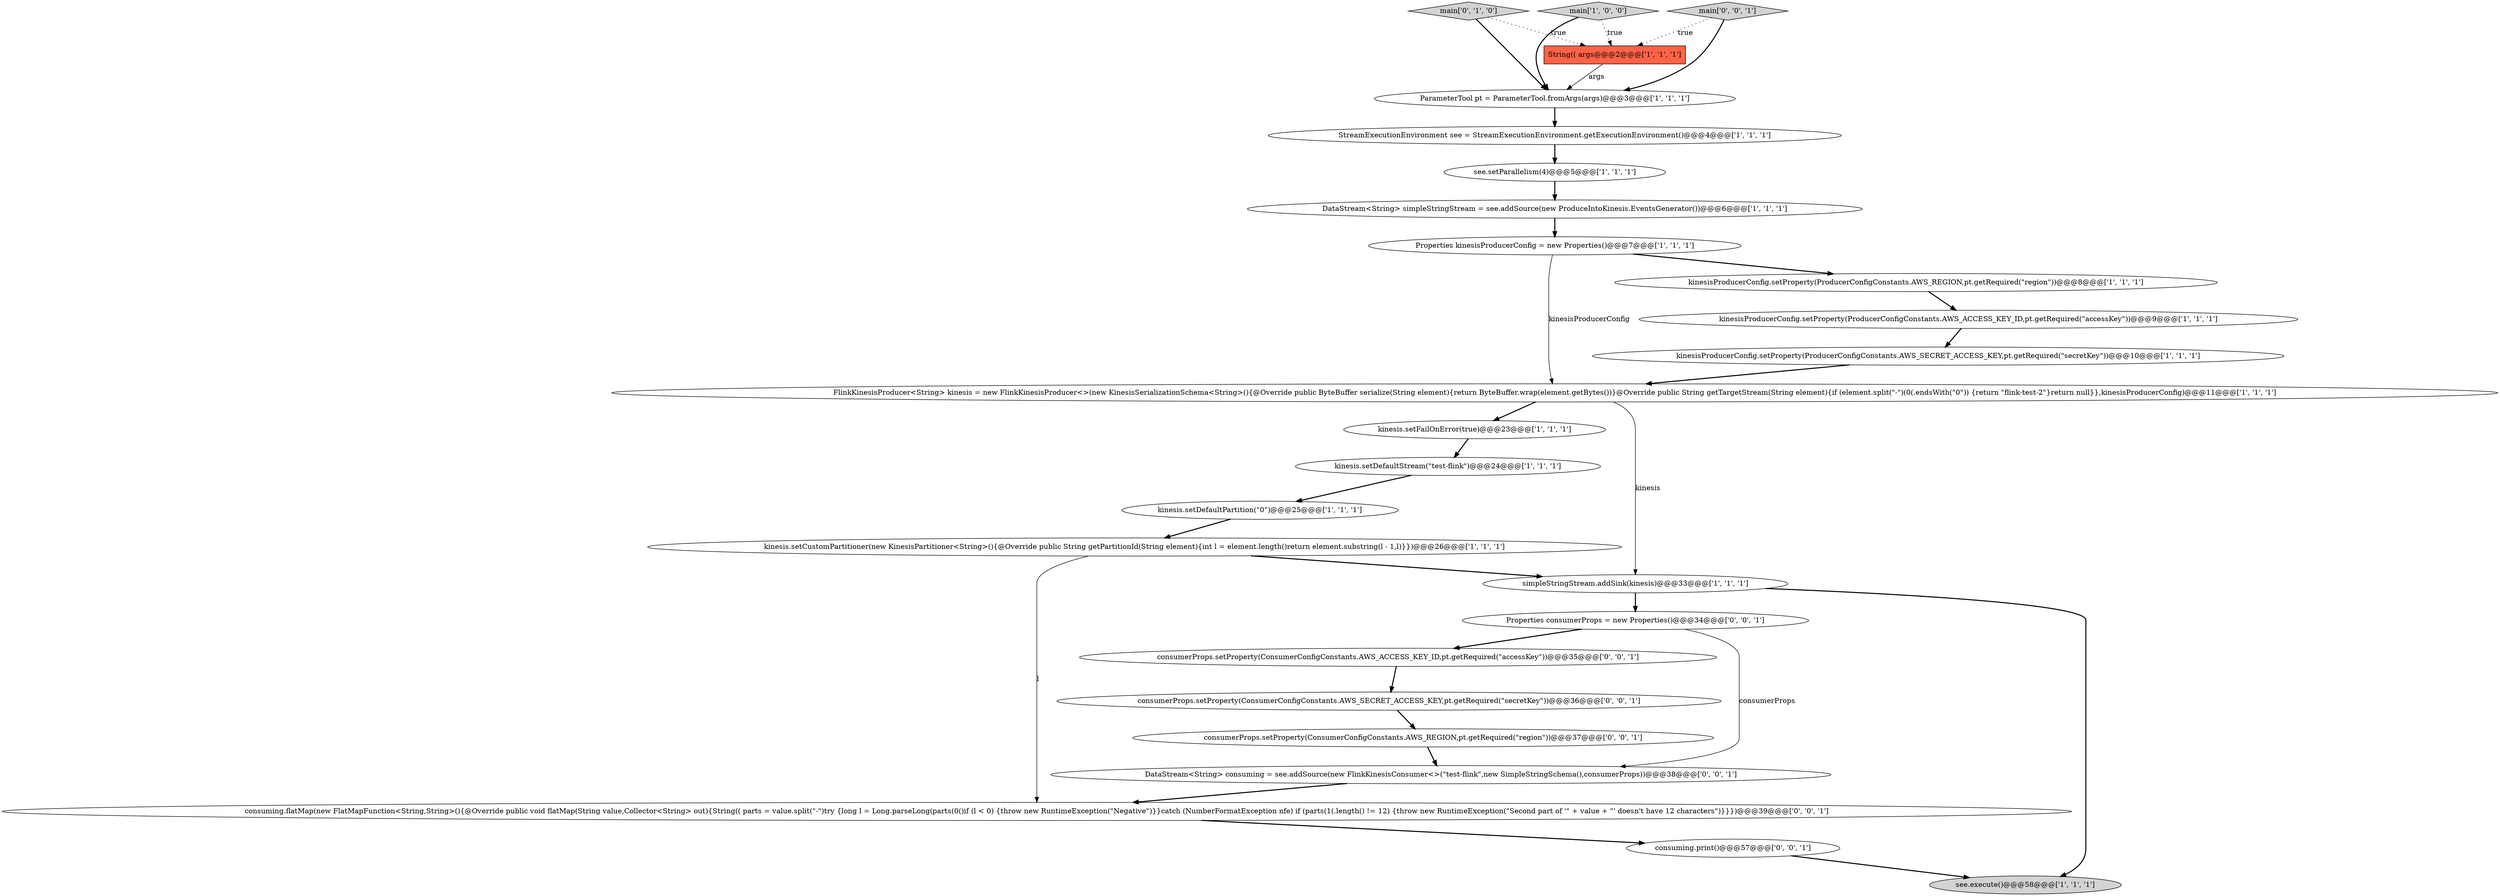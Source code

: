 digraph {
3 [style = filled, label = "ParameterTool pt = ParameterTool.fromArgs(args)@@@3@@@['1', '1', '1']", fillcolor = white, shape = ellipse image = "AAA0AAABBB1BBB"];
4 [style = filled, label = "String(( args@@@2@@@['1', '1', '1']", fillcolor = tomato, shape = box image = "AAA0AAABBB1BBB"];
1 [style = filled, label = "kinesis.setDefaultPartition(\"0\")@@@25@@@['1', '1', '1']", fillcolor = white, shape = ellipse image = "AAA0AAABBB1BBB"];
15 [style = filled, label = "kinesis.setDefaultStream(\"test-flink\")@@@24@@@['1', '1', '1']", fillcolor = white, shape = ellipse image = "AAA0AAABBB1BBB"];
10 [style = filled, label = "StreamExecutionEnvironment see = StreamExecutionEnvironment.getExecutionEnvironment()@@@4@@@['1', '1', '1']", fillcolor = white, shape = ellipse image = "AAA0AAABBB1BBB"];
22 [style = filled, label = "consumerProps.setProperty(ConsumerConfigConstants.AWS_SECRET_ACCESS_KEY,pt.getRequired(\"secretKey\"))@@@36@@@['0', '0', '1']", fillcolor = white, shape = ellipse image = "AAA0AAABBB3BBB"];
20 [style = filled, label = "consuming.print()@@@57@@@['0', '0', '1']", fillcolor = white, shape = ellipse image = "AAA0AAABBB3BBB"];
7 [style = filled, label = "kinesis.setFailOnError(true)@@@23@@@['1', '1', '1']", fillcolor = white, shape = ellipse image = "AAA0AAABBB1BBB"];
21 [style = filled, label = "Properties consumerProps = new Properties()@@@34@@@['0', '0', '1']", fillcolor = white, shape = ellipse image = "AAA0AAABBB3BBB"];
12 [style = filled, label = "kinesisProducerConfig.setProperty(ProducerConfigConstants.AWS_REGION,pt.getRequired(\"region\"))@@@8@@@['1', '1', '1']", fillcolor = white, shape = ellipse image = "AAA0AAABBB1BBB"];
13 [style = filled, label = "kinesis.setCustomPartitioner(new KinesisPartitioner<String>(){@Override public String getPartitionId(String element){int l = element.length()return element.substring(l - 1,l)}})@@@26@@@['1', '1', '1']", fillcolor = white, shape = ellipse image = "AAA0AAABBB1BBB"];
18 [style = filled, label = "consumerProps.setProperty(ConsumerConfigConstants.AWS_REGION,pt.getRequired(\"region\"))@@@37@@@['0', '0', '1']", fillcolor = white, shape = ellipse image = "AAA0AAABBB3BBB"];
23 [style = filled, label = "consumerProps.setProperty(ConsumerConfigConstants.AWS_ACCESS_KEY_ID,pt.getRequired(\"accessKey\"))@@@35@@@['0', '0', '1']", fillcolor = white, shape = ellipse image = "AAA0AAABBB3BBB"];
19 [style = filled, label = "DataStream<String> consuming = see.addSource(new FlinkKinesisConsumer<>(\"test-flink\",new SimpleStringSchema(),consumerProps))@@@38@@@['0', '0', '1']", fillcolor = white, shape = ellipse image = "AAA0AAABBB3BBB"];
16 [style = filled, label = "see.setParallelism(4)@@@5@@@['1', '1', '1']", fillcolor = white, shape = ellipse image = "AAA0AAABBB1BBB"];
11 [style = filled, label = "DataStream<String> simpleStringStream = see.addSource(new ProduceIntoKinesis.EventsGenerator())@@@6@@@['1', '1', '1']", fillcolor = white, shape = ellipse image = "AAA0AAABBB1BBB"];
8 [style = filled, label = "Properties kinesisProducerConfig = new Properties()@@@7@@@['1', '1', '1']", fillcolor = white, shape = ellipse image = "AAA0AAABBB1BBB"];
24 [style = filled, label = "consuming.flatMap(new FlatMapFunction<String,String>(){@Override public void flatMap(String value,Collector<String> out){String(( parts = value.split(\"-\")try {long l = Long.parseLong(parts(0()if (l < 0) {throw new RuntimeException(\"Negative\")}}catch (NumberFormatException nfe) if (parts(1(.length() != 12) {throw new RuntimeException(\"Second part of '\" + value + \"' doesn't have 12 characters\")}}})@@@39@@@['0', '0', '1']", fillcolor = white, shape = ellipse image = "AAA0AAABBB3BBB"];
6 [style = filled, label = "kinesisProducerConfig.setProperty(ProducerConfigConstants.AWS_SECRET_ACCESS_KEY,pt.getRequired(\"secretKey\"))@@@10@@@['1', '1', '1']", fillcolor = white, shape = ellipse image = "AAA0AAABBB1BBB"];
17 [style = filled, label = "main['0', '1', '0']", fillcolor = lightgray, shape = diamond image = "AAA0AAABBB2BBB"];
2 [style = filled, label = "simpleStringStream.addSink(kinesis)@@@33@@@['1', '1', '1']", fillcolor = white, shape = ellipse image = "AAA0AAABBB1BBB"];
0 [style = filled, label = "kinesisProducerConfig.setProperty(ProducerConfigConstants.AWS_ACCESS_KEY_ID,pt.getRequired(\"accessKey\"))@@@9@@@['1', '1', '1']", fillcolor = white, shape = ellipse image = "AAA0AAABBB1BBB"];
9 [style = filled, label = "FlinkKinesisProducer<String> kinesis = new FlinkKinesisProducer<>(new KinesisSerializationSchema<String>(){@Override public ByteBuffer serialize(String element){return ByteBuffer.wrap(element.getBytes())}@Override public String getTargetStream(String element){if (element.split(\"-\")(0(.endsWith(\"0\")) {return \"flink-test-2\"}return null}},kinesisProducerConfig)@@@11@@@['1', '1', '1']", fillcolor = white, shape = ellipse image = "AAA0AAABBB1BBB"];
5 [style = filled, label = "main['1', '0', '0']", fillcolor = lightgray, shape = diamond image = "AAA0AAABBB1BBB"];
14 [style = filled, label = "see.execute()@@@58@@@['1', '1', '1']", fillcolor = lightgray, shape = ellipse image = "AAA0AAABBB1BBB"];
25 [style = filled, label = "main['0', '0', '1']", fillcolor = lightgray, shape = diamond image = "AAA0AAABBB3BBB"];
5->3 [style = bold, label=""];
16->11 [style = bold, label=""];
0->6 [style = bold, label=""];
17->4 [style = dotted, label="true"];
25->4 [style = dotted, label="true"];
25->3 [style = bold, label=""];
18->19 [style = bold, label=""];
21->19 [style = solid, label="consumerProps"];
20->14 [style = bold, label=""];
4->3 [style = solid, label="args"];
9->7 [style = bold, label=""];
12->0 [style = bold, label=""];
1->13 [style = bold, label=""];
5->4 [style = dotted, label="true"];
13->24 [style = solid, label="l"];
19->24 [style = bold, label=""];
24->20 [style = bold, label=""];
3->10 [style = bold, label=""];
22->18 [style = bold, label=""];
23->22 [style = bold, label=""];
10->16 [style = bold, label=""];
2->21 [style = bold, label=""];
2->14 [style = bold, label=""];
17->3 [style = bold, label=""];
11->8 [style = bold, label=""];
7->15 [style = bold, label=""];
6->9 [style = bold, label=""];
8->9 [style = solid, label="kinesisProducerConfig"];
9->2 [style = solid, label="kinesis"];
21->23 [style = bold, label=""];
8->12 [style = bold, label=""];
13->2 [style = bold, label=""];
15->1 [style = bold, label=""];
}
